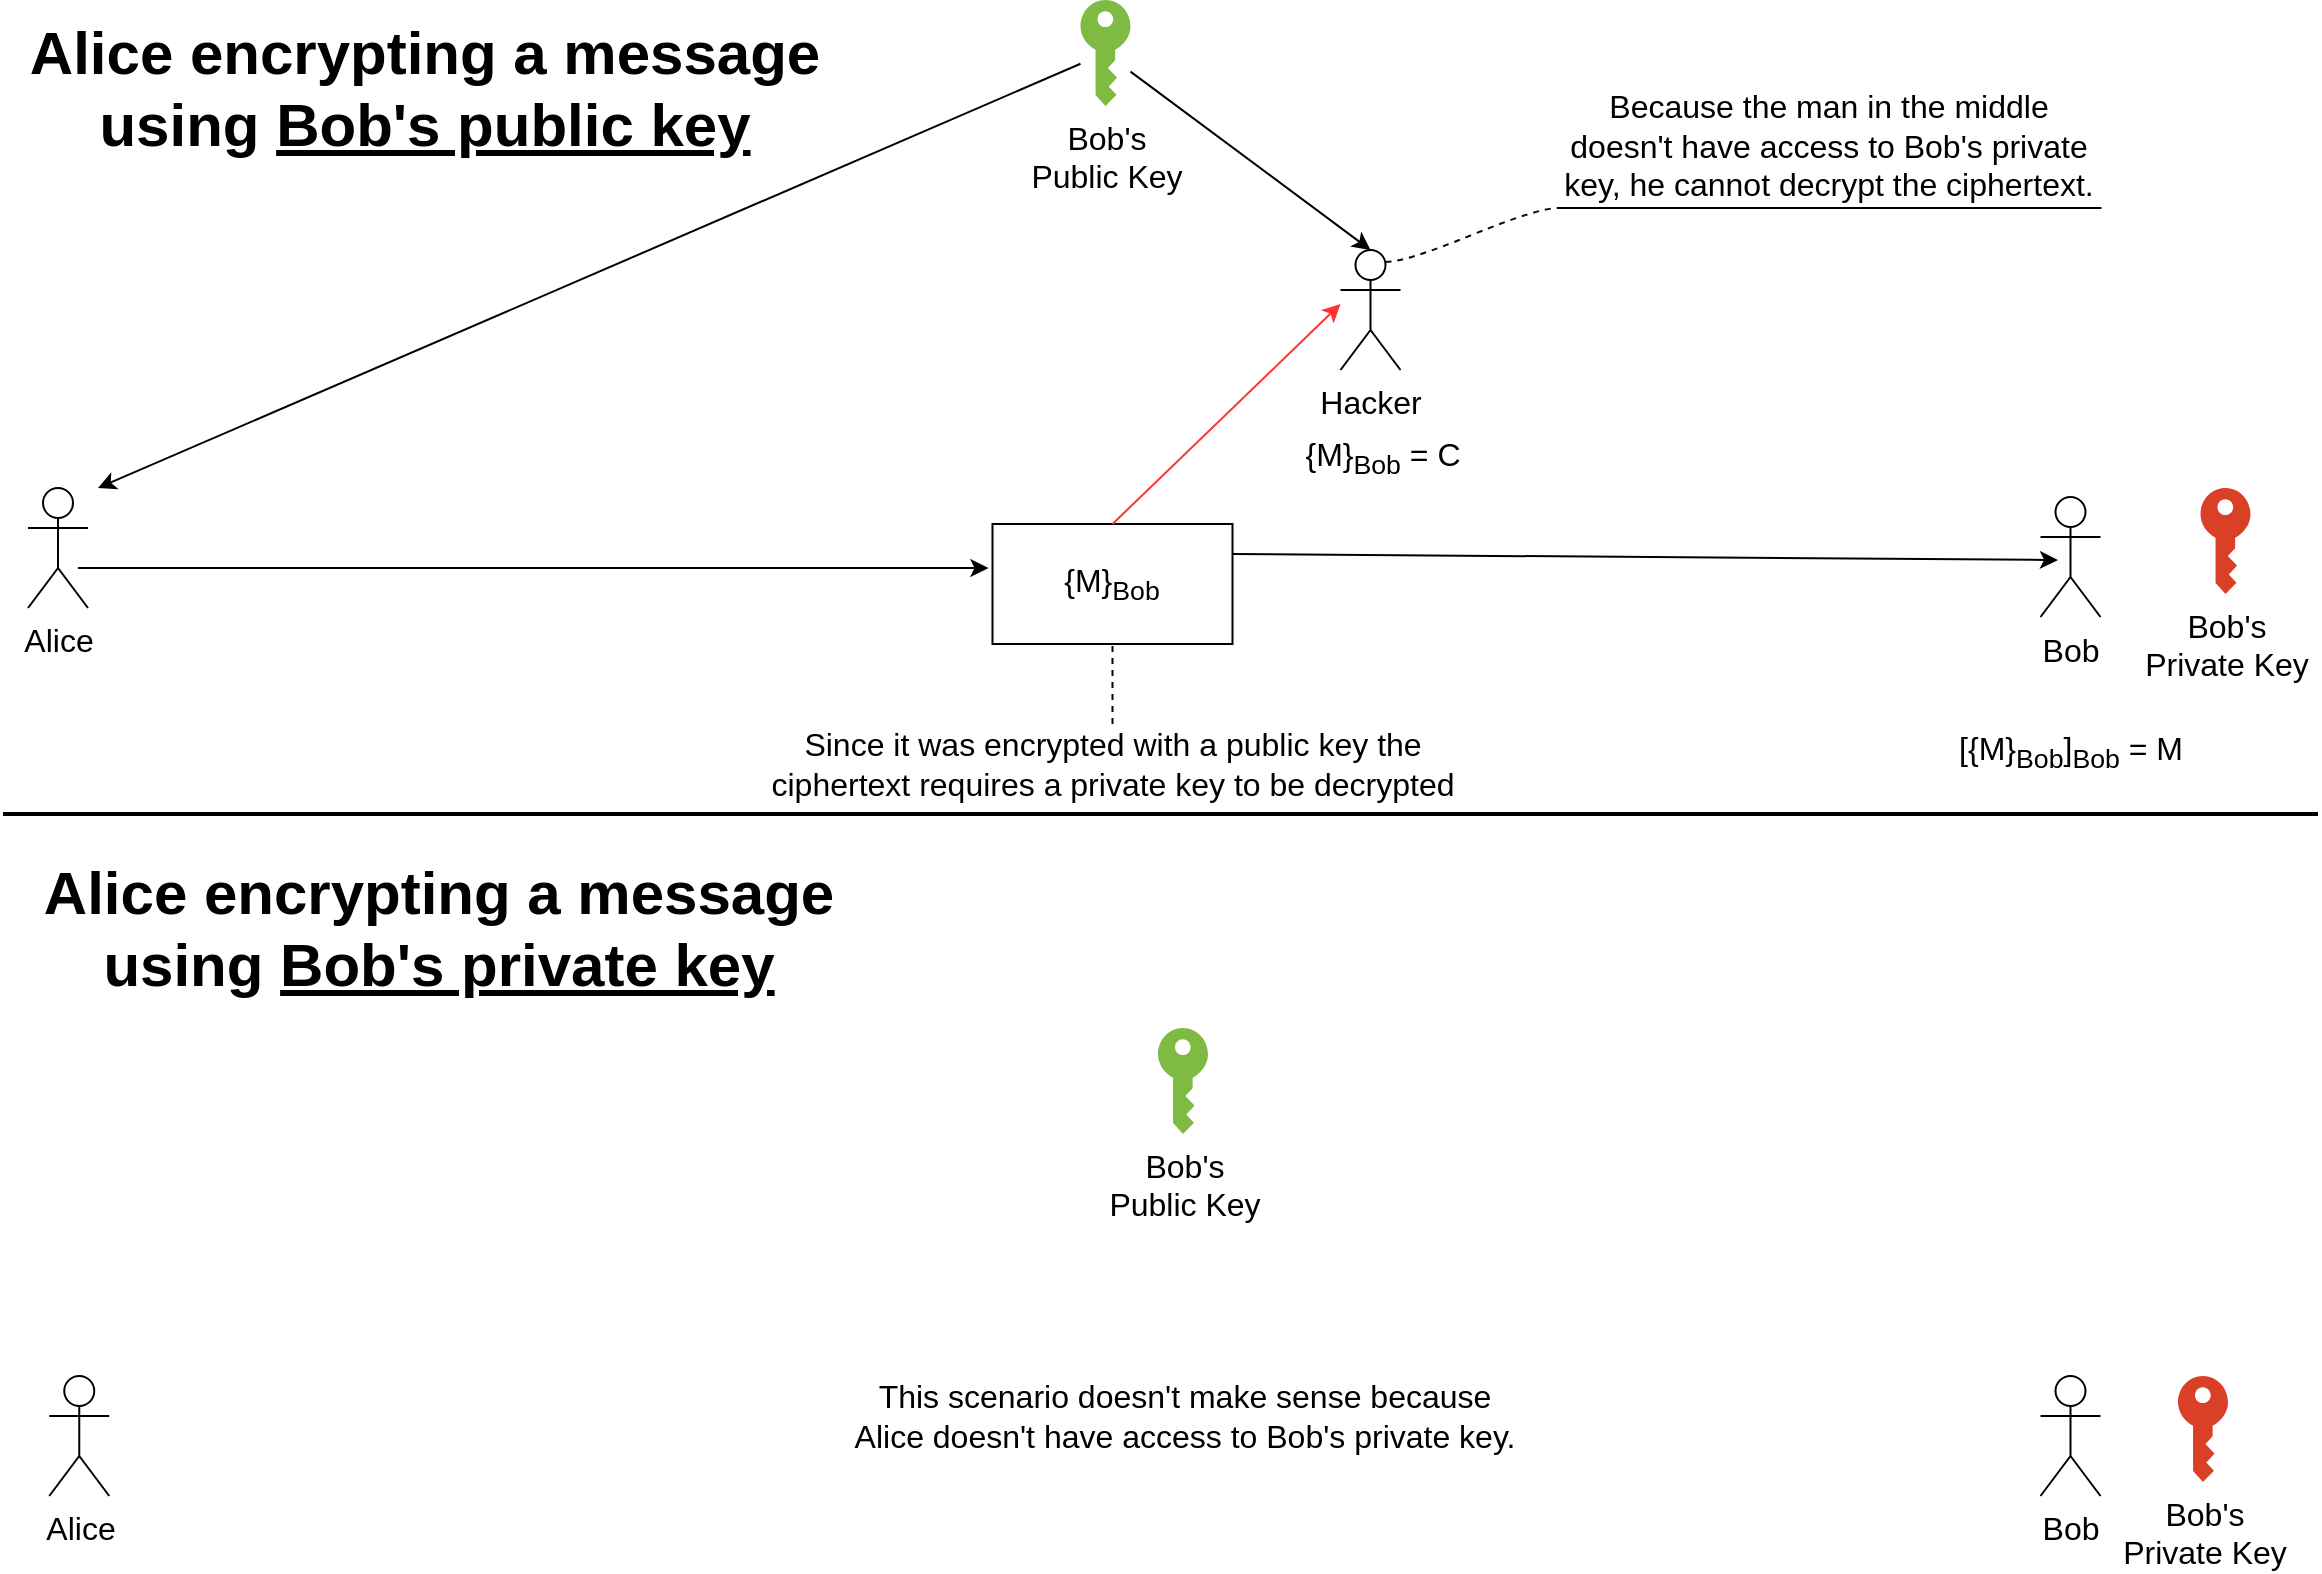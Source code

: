 <mxfile version="12.5.8" type="github">
  <diagram id="Ivaq9Wk9pbHShbpB38O0" name="Page-1">
    <mxGraphModel dx="1422" dy="794" grid="1" gridSize="10" guides="1" tooltips="1" connect="1" arrows="1" fold="1" page="1" pageScale="1" pageWidth="1169" pageHeight="827" math="0" shadow="0">
      <root>
        <mxCell id="0"/>
        <mxCell id="1" parent="0"/>
        <mxCell id="38Jvs0pOIjxVE0D0Ky-h-1" value="Alice encrypting a message&lt;br&gt;using &lt;u&gt;Bob&#39;s public key&lt;/u&gt;" style="text;html=1;align=center;verticalAlign=middle;resizable=0;points=[];autosize=1;fontSize=30;fontStyle=1" parent="1" vertex="1">
          <mxGeometry x="7.5" y="10" width="410" height="80" as="geometry"/>
        </mxCell>
        <mxCell id="38Jvs0pOIjxVE0D0Ky-h-5" value="Bob&#39;s&lt;br&gt;Private Key" style="pointerEvents=1;shadow=0;dashed=0;html=1;strokeColor=none;labelPosition=center;verticalLabelPosition=bottom;verticalAlign=top;outlineConnect=0;align=center;shape=mxgraph.office.security.key_permissions;fillColor=#DA4026;fontSize=16;" parent="1" vertex="1">
          <mxGeometry x="1101.25" y="250" width="25" height="53" as="geometry"/>
        </mxCell>
        <mxCell id="38Jvs0pOIjxVE0D0Ky-h-10" value="" style="line;strokeWidth=2;html=1;fontSize=16;" parent="1" vertex="1">
          <mxGeometry x="2.5" y="408" width="1157.5" height="10" as="geometry"/>
        </mxCell>
        <mxCell id="38Jvs0pOIjxVE0D0Ky-h-22" value="Alice" style="shape=umlActor;verticalLabelPosition=bottom;labelBackgroundColor=#ffffff;verticalAlign=top;html=1;outlineConnect=0;fontSize=16;" parent="1" vertex="1">
          <mxGeometry x="15" y="250" width="30" height="60" as="geometry"/>
        </mxCell>
        <mxCell id="38Jvs0pOIjxVE0D0Ky-h-23" value="Bob" style="shape=umlActor;verticalLabelPosition=bottom;labelBackgroundColor=#ffffff;verticalAlign=top;html=1;outlineConnect=0;fontSize=16;" parent="1" vertex="1">
          <mxGeometry x="1021.25" y="254.5" width="30" height="60" as="geometry"/>
        </mxCell>
        <mxCell id="38Jvs0pOIjxVE0D0Ky-h-25" value="Bob&#39;s&lt;br&gt;Public Key" style="pointerEvents=1;shadow=0;dashed=0;html=1;strokeColor=none;labelPosition=center;verticalLabelPosition=bottom;verticalAlign=top;outlineConnect=0;align=center;shape=mxgraph.office.security.key_permissions;fillColor=#7FBA42;fontSize=16;" parent="1" vertex="1">
          <mxGeometry x="541.25" y="6" width="25" height="53" as="geometry"/>
        </mxCell>
        <mxCell id="38Jvs0pOIjxVE0D0Ky-h-26" value="{M}&lt;font style=&quot;font-size: 16px&quot;&gt;&lt;sub&gt;Bob&lt;/sub&gt;&lt;/font&gt;" style="rounded=0;whiteSpace=wrap;html=1;fontSize=16;" parent="1" vertex="1">
          <mxGeometry x="497.25" y="268" width="120" height="60" as="geometry"/>
        </mxCell>
        <mxCell id="38Jvs0pOIjxVE0D0Ky-h-28" value="" style="endArrow=classic;html=1;fontSize=16;entryX=-0.017;entryY=0.367;entryDx=0;entryDy=0;entryPerimeter=0;" parent="1" target="38Jvs0pOIjxVE0D0Ky-h-26" edge="1">
          <mxGeometry width="50" height="50" relative="1" as="geometry">
            <mxPoint x="40" y="290" as="sourcePoint"/>
            <mxPoint x="63.75" y="518" as="targetPoint"/>
          </mxGeometry>
        </mxCell>
        <mxCell id="38Jvs0pOIjxVE0D0Ky-h-29" value="" style="endArrow=classic;html=1;fontSize=16;exitX=1;exitY=0.25;exitDx=0;exitDy=0;" parent="1" source="38Jvs0pOIjxVE0D0Ky-h-26" edge="1">
          <mxGeometry width="50" height="50" relative="1" as="geometry">
            <mxPoint x="643.75" y="283.49" as="sourcePoint"/>
            <mxPoint x="1030" y="286" as="targetPoint"/>
          </mxGeometry>
        </mxCell>
        <mxCell id="38Jvs0pOIjxVE0D0Ky-h-30" value="Since it was encrypted with a public key the&lt;br&gt;ciphertext requires a private key to be decrypted" style="text;html=1;align=center;verticalAlign=middle;resizable=0;points=[];autosize=1;fontSize=16;" parent="1" vertex="1">
          <mxGeometry x="377.25" y="368" width="360" height="40" as="geometry"/>
        </mxCell>
        <mxCell id="38Jvs0pOIjxVE0D0Ky-h-31" value="" style="endArrow=none;dashed=1;html=1;fontSize=16;entryX=0.5;entryY=1;entryDx=0;entryDy=0;" parent="1" source="38Jvs0pOIjxVE0D0Ky-h-30" target="38Jvs0pOIjxVE0D0Ky-h-26" edge="1">
          <mxGeometry width="50" height="50" relative="1" as="geometry">
            <mxPoint x="11.25" y="528" as="sourcePoint"/>
            <mxPoint x="61.25" y="478" as="targetPoint"/>
          </mxGeometry>
        </mxCell>
        <mxCell id="38Jvs0pOIjxVE0D0Ky-h-33" value="Alice encrypting a message&lt;br&gt;using &lt;u&gt;Bob&#39;s private key&lt;/u&gt;" style="text;html=1;align=center;verticalAlign=middle;resizable=0;points=[];autosize=1;fontSize=30;fontStyle=1" parent="1" vertex="1">
          <mxGeometry x="15" y="430" width="410" height="80" as="geometry"/>
        </mxCell>
        <mxCell id="38Jvs0pOIjxVE0D0Ky-h-34" value="Hacker" style="shape=umlActor;verticalLabelPosition=bottom;labelBackgroundColor=#ffffff;verticalAlign=top;html=1;outlineConnect=0;fontSize=16;" parent="1" vertex="1">
          <mxGeometry x="671.25" y="131" width="30" height="60" as="geometry"/>
        </mxCell>
        <mxCell id="38Jvs0pOIjxVE0D0Ky-h-35" value="" style="endArrow=classic;html=1;fontSize=16;" parent="1" source="38Jvs0pOIjxVE0D0Ky-h-25" edge="1">
          <mxGeometry width="50" height="50" relative="1" as="geometry">
            <mxPoint x="1.25" y="478" as="sourcePoint"/>
            <mxPoint x="50" y="250" as="targetPoint"/>
          </mxGeometry>
        </mxCell>
        <mxCell id="38Jvs0pOIjxVE0D0Ky-h-36" value="" style="endArrow=classic;html=1;fontSize=16;entryX=0.5;entryY=0;entryDx=0;entryDy=0;entryPerimeter=0;" parent="1" source="38Jvs0pOIjxVE0D0Ky-h-25" target="38Jvs0pOIjxVE0D0Ky-h-34" edge="1">
          <mxGeometry width="50" height="50" relative="1" as="geometry">
            <mxPoint x="581.25" y="173" as="sourcePoint"/>
            <mxPoint x="661.25" y="123" as="targetPoint"/>
          </mxGeometry>
        </mxCell>
        <mxCell id="38Jvs0pOIjxVE0D0Ky-h-37" value="" style="endArrow=classic;html=1;fontSize=16;exitX=0.5;exitY=0;exitDx=0;exitDy=0;fillColor=#f8cecc;strokeColor=#FF3333;" parent="1" source="38Jvs0pOIjxVE0D0Ky-h-26" edge="1">
          <mxGeometry width="50" height="50" relative="1" as="geometry">
            <mxPoint x="541.25" y="198" as="sourcePoint"/>
            <mxPoint x="671.25" y="158" as="targetPoint"/>
          </mxGeometry>
        </mxCell>
        <mxCell id="38Jvs0pOIjxVE0D0Ky-h-38" value="{M}&lt;sub&gt;Bob&lt;/sub&gt; = C" style="text;html=1;align=center;verticalAlign=middle;resizable=0;points=[];autosize=1;fontSize=16;" parent="1" vertex="1">
          <mxGeometry x="647.25" y="220" width="90" height="30" as="geometry"/>
        </mxCell>
        <mxCell id="38Jvs0pOIjxVE0D0Ky-h-39" value="[{M}&lt;sub&gt;Bob&lt;/sub&gt;]&lt;sub&gt;Bob&lt;/sub&gt;&amp;nbsp;= M" style="text;html=1;align=center;verticalAlign=middle;resizable=0;points=[];autosize=1;fontSize=16;" parent="1" vertex="1">
          <mxGeometry x="971.25" y="366.5" width="130" height="30" as="geometry"/>
        </mxCell>
        <mxCell id="38Jvs0pOIjxVE0D0Ky-h-40" value="Because the man in the middle doesn&#39;t have access to Bob&#39;s private key, he cannot decrypt the ciphertext." style="whiteSpace=wrap;html=1;shape=partialRectangle;top=0;left=0;bottom=1;right=0;points=[[0,1],[1,1]];strokeColor=#000000;fillColor=none;align=center;verticalAlign=bottom;routingCenterY=0.5;snapToPoint=1;container=1;recursiveResize=0;autosize=1;treeFolding=1;treeMoving=1;fontSize=16;" parent="1" vertex="1">
          <mxGeometry x="780" y="90" width="271.25" height="20" as="geometry"/>
        </mxCell>
        <mxCell id="38Jvs0pOIjxVE0D0Ky-h-41" value="" style="edgeStyle=entityRelationEdgeStyle;startArrow=none;endArrow=none;segment=10;curved=1;strokeColor=#080808;fontSize=16;exitX=0.75;exitY=0.1;exitDx=0;exitDy=0;exitPerimeter=0;dashed=1;" parent="1" source="38Jvs0pOIjxVE0D0Ky-h-34" target="38Jvs0pOIjxVE0D0Ky-h-40" edge="1">
          <mxGeometry relative="1" as="geometry">
            <mxPoint x="851.25" y="78" as="sourcePoint"/>
          </mxGeometry>
        </mxCell>
        <mxCell id="mg6prnM3TSpKvXek7kwF-1" value="This scenario doesn&#39;t make sense because &lt;br&gt;Alice doesn&#39;t have access to Bob&#39;s private key." style="text;html=1;align=center;verticalAlign=middle;resizable=0;points=[];autosize=1;fontSize=16;" vertex="1" parent="1">
          <mxGeometry x="417.5" y="694" width="350" height="40" as="geometry"/>
        </mxCell>
        <mxCell id="mg6prnM3TSpKvXek7kwF-2" value="Bob&#39;s&lt;br&gt;Private Key" style="pointerEvents=1;shadow=0;dashed=0;html=1;strokeColor=none;labelPosition=center;verticalLabelPosition=bottom;verticalAlign=top;outlineConnect=0;align=center;shape=mxgraph.office.security.key_permissions;fillColor=#DA4026;fontSize=16;" vertex="1" parent="1">
          <mxGeometry x="1090" y="694" width="25" height="53" as="geometry"/>
        </mxCell>
        <mxCell id="mg6prnM3TSpKvXek7kwF-3" value="Alice" style="shape=umlActor;verticalLabelPosition=bottom;labelBackgroundColor=#ffffff;verticalAlign=top;html=1;outlineConnect=0;fontSize=16;" vertex="1" parent="1">
          <mxGeometry x="25.63" y="694" width="30" height="60" as="geometry"/>
        </mxCell>
        <mxCell id="mg6prnM3TSpKvXek7kwF-4" value="Bob" style="shape=umlActor;verticalLabelPosition=bottom;labelBackgroundColor=#ffffff;verticalAlign=top;html=1;outlineConnect=0;fontSize=16;" vertex="1" parent="1">
          <mxGeometry x="1021.25" y="694" width="30" height="60" as="geometry"/>
        </mxCell>
        <mxCell id="mg6prnM3TSpKvXek7kwF-5" value="Bob&#39;s&lt;br&gt;Public Key" style="pointerEvents=1;shadow=0;dashed=0;html=1;strokeColor=none;labelPosition=center;verticalLabelPosition=bottom;verticalAlign=top;outlineConnect=0;align=center;shape=mxgraph.office.security.key_permissions;fillColor=#7FBA42;fontSize=16;" vertex="1" parent="1">
          <mxGeometry x="580" y="520" width="25" height="53" as="geometry"/>
        </mxCell>
      </root>
    </mxGraphModel>
  </diagram>
</mxfile>

